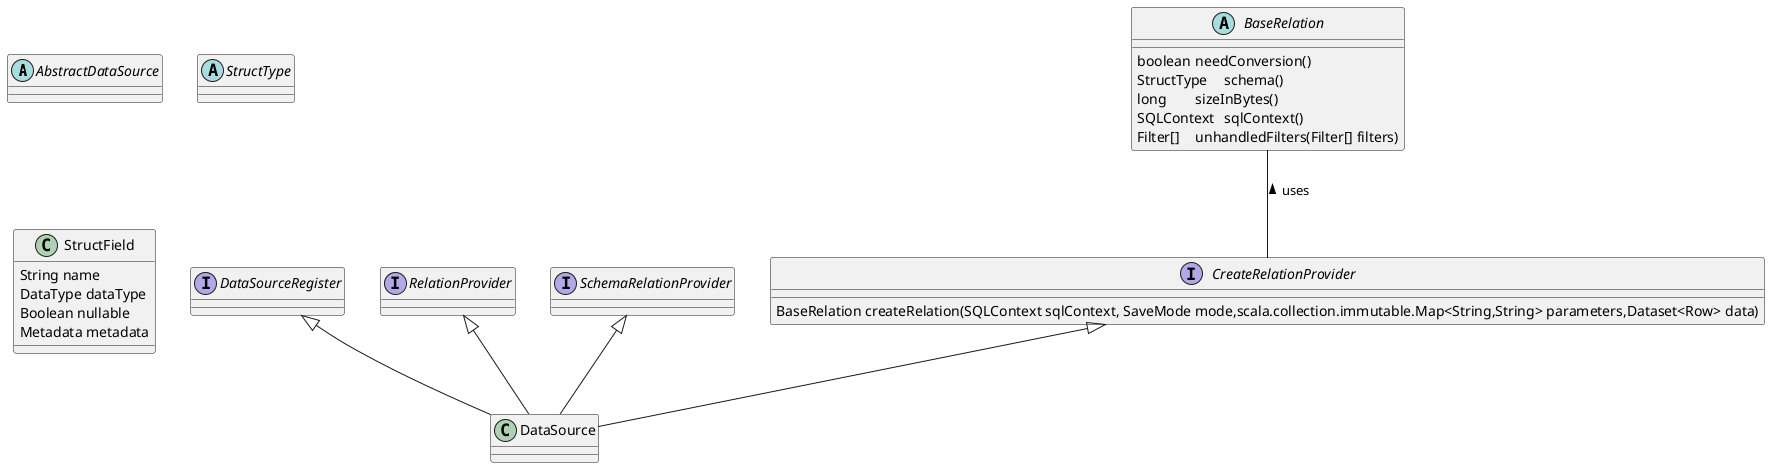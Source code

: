 @startuml

abstract class AbstractDataSource


interface DataSourceRegister
interface RelationProvider
interface SchemaRelationProvider
interface CreateRelationProvider{
BaseRelation createRelation(SQLContext sqlContext, SaveMode mode,scala.collection.immutable.Map<String,String> parameters,Dataset<Row> data)
}


abstract class StructType

abstract class BaseRelation{
boolean	needConversion()
StructType	schema()
long	sizeInBytes()
SQLContext	sqlContext()
Filter[]	unhandledFilters(Filter[] filters)
}

BaseRelation -- CreateRelationProvider : < uses

DataSourceRegister <|-- DataSource
RelationProvider <|-- DataSource
SchemaRelationProvider <|-- DataSource
CreateRelationProvider <|-- DataSource


class StructField{
String name
DataType dataType
Boolean nullable
Metadata metadata
}


@enduml